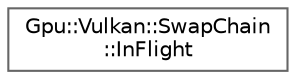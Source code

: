 digraph "Graphical Class Hierarchy"
{
 // LATEX_PDF_SIZE
  bgcolor="transparent";
  edge [fontname=Helvetica,fontsize=10,labelfontname=Helvetica,labelfontsize=10];
  node [fontname=Helvetica,fontsize=10,shape=box,height=0.2,width=0.4];
  rankdir="LR";
  Node0 [id="Node000000",label="Gpu::Vulkan::SwapChain\l::InFlight",height=0.2,width=0.4,color="grey40", fillcolor="white", style="filled",URL="$classGpu_1_1Vulkan_1_1SwapChain_1_1InFlight.html",tooltip=" "];
}
